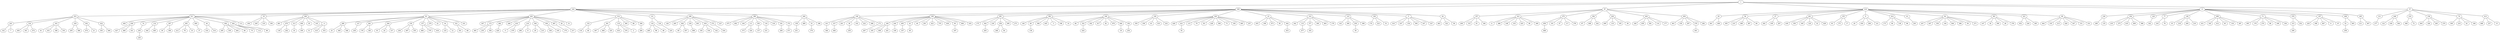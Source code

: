 strict graph G {
1;
224;
349;
97;
410;
13;
57;
253;
411;
19;
246;
81;
263;
312;
131;
298;
380;
440;
146;
108;
281;
382;
184;
339;
320;
23;
333;
123;
343;
5;
62;
357;
323;
375;
392;
220;
443;
493;
83;
56;
27;
261;
155;
9;
414;
41;
92;
361;
221;
99;
236;
194;
129;
77;
128;
490;
71;
476;
197;
208;
265;
311;
248;
216;
156;
70;
413;
243;
334;
163;
329;
302;
422;
449;
458;
74;
132;
397;
491;
469;
44;
402;
262;
113;
106;
249;
319;
190;
481;
470;
313;
494;
45;
145;
4;
289;
127;
461;
294;
150;
157;
279;
22;
34;
321;
101;
307;
172;
482;
268;
432;
214;
340;
304;
487;
26;
31;
152;
391;
119;
384;
88;
306;
118;
124;
126;
285;
462;
239;
403;
430;
272;
227;
475;
492;
164;
111;
393;
134;
318;
181;
372;
158;
489;
10;
186;
141;
337;
201;
36;
102;
222;
288;
171;
160;
244;
495;
43;
40;
291;
423;
370;
438;
95;
460;
435;
175;
362;
230;
256;
299;
273;
140;
60;
366;
445;
3;
198;
14;
66;
352;
182;
417;
82;
478;
446;
192;
359;
358;
63;
433;
232;
428;
421;
115;
79;
351;
228;
308;
73;
185;
485;
257;
455;
196;
473;
85;
442;
342;
133;
377;
180;
483;
179;
143;
300;
250;
399;
174;
223;
53;
310;
437;
154;
394;
167;
327;
463;
322;
58;
209;
153;
91;
166;
11;
486;
148;
103;
425;
90;
369;
456;
191;
47;
117;
378;
87;
408;
242;
499;
110;
195;
38;
328;
459;
381;
114;
177;
363;
159;
297;
278;
282;
401;
400;
305;
233;
389;
387;
84;
292;
109;
207;
439;
350;
169;
120;
32;
429;
93;
371;
17;
20;
454;
206;
121;
173;
94;
138;
96;
203;
247;
447;
354;
144;
464;
286;
59;
271;
147;
30;
390;
28;
376;
452;
226;
365;
444;
335;
213;
426;
347;
151;
331;
280;
135;
235;
275;
419;
409;
388;
162;
234;
76;
35;
218;
200;
210;
431;
345;
412;
65;
130;
287;
395;
176;
274;
86;
189;
336;
315;
252;
229;
398;
467;
6;
67;
52;
405;
211;
407;
277;
122;
436;
364;
368;
72;
404;
326;
240;
270;
309;
219;
42;
168;
488;
237;
15;
332;
7;
450;
301;
472;
61;
451;
188;
193;
205;
386;
474;
21;
303;
406;
427;
480;
161;
293;
344;
465;
39;
396;
212;
78;
33;
37;
316;
314;
295;
100;
264;
80;
75;
112;
89;
139;
202;
16;
199;
51;
415;
353;
25;
360;
348;
238;
178;
383;
55;
24;
317;
204;
497;
355;
466;
379;
418;
125;
12;
341;
68;
385;
255;
356;
420;
0;
479;
296;
8;
29;
215;
338;
105;
170;
217;
116;
46;
367;
484;
325;
416;
276;
2;
284;
269;
98;
48;
225;
69;
457;
498;
330;
104;
142;
434;
373;
324;
137;
231;
260;
471;
251;
374;
346;
448;
259;
267;
165;
496;
241;
149;
107;
49;
187;
283;
266;
64;
136;
424;
18;
254;
54;
453;
477;
183;
50;
468;
441;
290;
258;
245;
440 -- 489;
380 -- 475;
5 -- 154;
146 -- 201;
253 -- 302;
298 -- 272;
13 -- 71;
9 -- 20;
281 -- 230;
99 -- 444;
391 -- 325;
333 -- 133;
261 -- 169;
476 -- 315;
172 -- 255;
392 -- 242;
253 -- 243;
261 -- 439;
343 -- 174;
56 -- 387;
160 -- 165;
261 -- 120;
92 -- 464;
357 -- 166;
70 -- 168;
19 -- 106;
92 -- 447;
263 -- 172;
410 -- 56;
313 -- 16;
108 -- 43;
361 -- 30;
349 -- 382;
62 -- 322;
108 -- 244;
127 -- 238;
95 -- 187;
71 -- 86;
320 -- 185;
23 -- 85;
5 -- 327;
62 -- 58;
34 -- 125;
253 -- 163;
71 -- 274;
482 -- 420;
27 -- 109;
97 -- 493;
476 -- 252;
71 -- 395;
323 -- 11;
36 -- 259;
134 -- 231;
246 -- 470;
493 -- 282;
163 -- 451;
220 -- 499;
323 -- 486;
13 -- 490;
108 -- 291;
491 -- 212;
163 -- 61;
377 -- 183;
410 -- 414;
248 -- 122;
57 -- 216;
329 -- 205;
56 -- 389;
382 -- 14;
493 -- 363;
56 -- 84;
323 -- 90;
490 -- 345;
289 -- 360;
146 -- 36;
320 -- 308;
261 -- 350;
411 -- 469;
340 -- 29;
343 -- 53;
410 -- 92;
214 -- 8;
129 -- 162;
4 -- 415;
410 -- 155;
320 -- 228;
265 -- 211;
194 -- 275;
97 -- 392;
375 -- 378;
81 -- 294;
263 -- 268;
92 -- 286;
13 -- 128;
71 -- 336;
77 -- 234;
224 -- 19;
224 -- 380;
261 -- 32;
461 -- 383;
13 -- 194;
97 -- 323;
380 -- 164;
278 -- 441;
9 -- 454;
157 -- 418;
246 -- 313;
362 -- 283;
490 -- 65;
263 -- 487;
361 -- 28;
150 -- 355;
1 -- 349;
43 -- 49;
118 -- 269;
304 -- 105;
13 -- 197;
380 -- 181;
23 -- 196;
443 -- 177;
26 -- 217;
361 -- 147;
123 -- 250;
60 -- 136;
243 -- 332;
443 -- 381;
131 -- 124;
9 -- 121;
92 -- 271;
321 -- 341;
411 -- 458;
92 -- 247;
334 -- 450;
422 -- 406;
315 -- 290;
236 -- 280;
294 -- 317;
382 -- 198;
312 -- 119;
382 -- 445;
19 -- 319;
462 -- 457;
382 -- 140;
340 -- 215;
248 -- 364;
133 -- 477;
4 -- 51;
490 -- 130;
10 -- 374;
128 -- 210;
197 -- 467;
5 -- 310;
298 -- 227;
298 -- 126;
13 -- 265;
391 -- 484;
123 -- 300;
119 -- 276;
99 -- 213;
422 -- 303;
99 -- 426;
224 -- 81;
81 -- 34;
298 -- 430;
320 -- 485;
443 -- 328;
491 -- 33;
194 -- 388;
224 -- 131;
302 -- 21;
357 -- 91;
220 -- 110;
337 -- 448;
469 -- 37;
349 -- 146;
410 -- 221;
108 -- 95;
146 -- 171;
414 -- 96;
349 -- 108;
339 -- 359;
321 -- 68;
194 -- 419;
118 -- 98;
23 -- 473;
5 -- 394;
221 -- 226;
343 -- 223;
74 -- 293;
339 -- 433;
62 -- 463;
184 -- 66;
5 -- 437;
320 -- 428;
302 -- 474;
19 -- 249;
372 -- 471;
461 -- 178;
391 -- 367;
128 -- 218;
293 -- 245;
81 -- 321;
262 -- 112;
23 -- 442;
375 -- 191;
155 -- 93;
248 -- 436;
123 -- 399;
320 -- 257;
253 -- 334;
128 -- 35;
339 -- 358;
298 -- 462;
13 -- 129;
224 -- 246;
216 -- 368;
487 -- 170;
236 -- 135;
281 -- 256;
294 -- 24;
410 -- 41;
132 -- 465;
146 -- 222;
157 -- 466;
83 -- 400;
9 -- 206;
246 -- 45;
298 -- 403;
411 -- 262;
304 -- 338;
118 -- 48;
57 -- 70;
333 -- 180;
146 -- 141;
92 -- 144;
70 -- 42;
414 -- 94;
333 -- 483;
111 -- 373;
132 -- 344;
150 -- 497;
157 -- 379;
443 -- 459;
393 -- 137;
171 -- 267;
13 -- 208;
184 -- 182;
81 -- 279;
220 -- 195;
172 -- 385;
108 -- 160;
421 -- 54;
334 -- 472;
243 -- 7;
34 -- 12;
184 -- 352;
146 -- 337;
1 -- 13;
192 -- 254;
413 -- 488;
375 -- 117;
262 -- 75;
152 -- 46;
224 -- 263;
27 -- 292;
156 -- 326;
263 -- 307;
382 -- 3;
312 -- 384;
216 -- 72;
458 -- 161;
323 -- 425;
152 -- 116;
411 -- 132;
440 -- 10;
81 -- 101;
380 -- 318;
430 -- 142;
432 -- 479;
323 -- 148;
155 -- 17;
329 -- 386;
298 -- 285;
123 -- 143;
224 -- 312;
97 -- 375;
443 -- 114;
263 -- 482;
99 -- 347;
250 -- 50;
246 -- 145;
108 -- 435;
402 -- 295;
430 -- 330;
146 -- 102;
294 -- 55;
349 -- 320;
382 -- 60;
281 -- 175;
97 -- 443;
244 -- 149;
320 -- 115;
411 -- 402;
239 -- 498;
494 -- 199;
349 -- 339;
81 -- 157;
306 -- 284;
261 -- 429;
184 -- 417;
208 -- 405;
430 -- 104;
1 -- 410;
440 -- 186;
263 -- 340;
410 -- 99;
197 -- 67;
224 -- 298;
334 -- 301;
256 -- 64;
160 -- 241;
246 -- 481;
99 -- 331;
349 -- 343;
333 -- 342;
141 -- 346;
349 -- 281;
490 -- 412;
320 -- 351;
108 -- 495;
311 -- 277;
349 -- 333;
221 -- 365;
397 -- 396;
108 -- 460;
495 -- 107;
402 -- 264;
253 -- 422;
263 -- 214;
357 -- 153;
380 -- 372;
298 -- 239;
281 -- 362;
246 -- 4;
333 -- 179;
414 -- 173;
81 -- 22;
208 -- 52;
56 -- 305;
108 -- 370;
320 -- 79;
375 -- 456;
256 -- 266;
197 -- 6;
181 -- 260;
92 -- 59;
458 -- 480;
81 -- 461;
470 -- 202;
410 -- 9;
312 -- 88;
397 -- 39;
410 -- 83;
44 -- 316;
71 -- 176;
442 -- 453;
349 -- 123;
289 -- 348;
349 -- 23;
263 -- 26;
323 -- 369;
265 -- 407;
493 -- 159;
13 -- 236;
333 -- 377;
263 -- 432;
411 -- 491;
382 -- 366;
410 -- 361;
158 -- 251;
1 -- 57;
411 -- 449;
92 -- 354;
349 -- 184;
392 -- 408;
1 -- 224;
224 -- 440;
83 -- 401;
197 -- 398;
402 -- 100;
160 -- 496;
491 -- 78;
221 -- 452;
380 -- 111;
146 -- 288;
81 -- 289;
380 -- 393;
339 -- 63;
99 -- 335;
119 -- 416;
352 -- 424;
490 -- 287;
57 -- 311;
312 -- 391;
446 -- 18;
414 -- 138;
214 -- 296;
111 -- 324;
97 -- 357;
349 -- 5;
184 -- 192;
289 -- 25;
456 -- 468;
184 -- 82;
339 -- 232;
380 -- 492;
224 -- 411;
220 -- 38;
57 -- 156;
1 -- 97;
194 -- 235;
156 -- 404;
131 -- 118;
70 -- 309;
119 -- 2;
493 -- 278;
128 -- 200;
413 -- 15;
312 -- 152;
81 -- 150;
27 -- 207;
19 -- 190;
184 -- 478;
13 -- 476;
71 -- 189;
77 -- 76;
56 -- 233;
411 -- 113;
194 -- 409;
320 -- 73;
312 -- 306;
272 -- 434;
323 -- 103;
493 -- 297;
99 -- 151;
150 -- 204;
490 -- 431;
392 -- 87;
458 -- 427;
361 -- 390;
155 -- 371;
281 -- 299;
411 -- 397;
70 -- 219;
57 -- 248;
263 -- 31;
410 -- 27;
23 -- 455;
432 -- 0;
440 -- 158;
224 -- 253;
97 -- 220;
361 -- 376;
156 -- 270;
413 -- 237;
357 -- 209;
13 -- 77;
41 -- 203;
411 -- 74;
263 -- 304;
156 -- 240;
262 -- 89;
57 -- 413;
380 -- 134;
411 -- 44;
5 -- 167;
163 -- 193;
470 -- 139;
172 -- 356;
124 -- 225;
410 -- 261;
320 -- 421;
108 -- 423;
253 -- 329;
52 -- 258;
462 -- 69;
108 -- 438;
108 -- 40;
197 -- 229;
246 -- 494;
81 -- 127;
375 -- 47;
44 -- 314;
184 -- 446;
402 -- 80;
4 -- 353;
281 -- 273;
163 -- 188;
349 -- 62;
}
